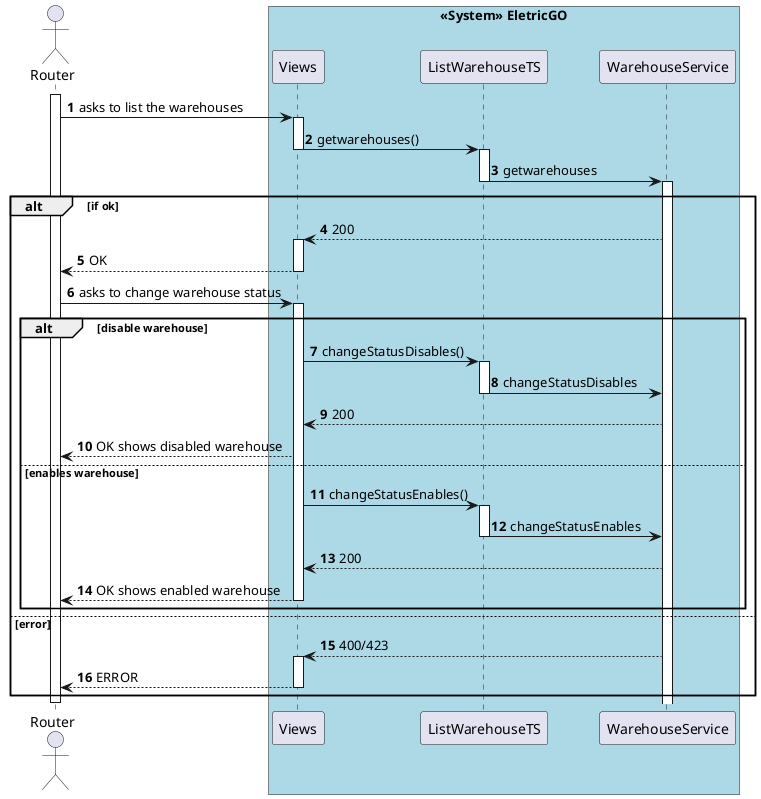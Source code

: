 @startuml Sequence Diagram
autonumber

actor Router as LM

activate LM
box "<<System>> EletricGO" #LightBlue
'participant "<<System>> EletricGO" as E
participant "Views" as Views
participant "ListWarehouseTS" as ctr
participant "WarehouseService" as serv
end box




            LM -> Views: asks to list the warehouses
            activate Views
            Views -> ctr: getwarehouses()
            deactivate Views
            activate ctr

    ctr -> serv: getwarehouses
    deactivate ctr
    activate serv
   
 

    alt if ok
    

    serv --> Views: 200
     
    activate Views
    LM <-- Views: OK
    deactivate Views

     LM -> Views: asks to change warehouse status
            activate Views

                        alt disable warehouse

            Views -> ctr: changeStatusDisables()
            activate ctr

    ctr -> serv: changeStatusDisables
    deactivate ctr
    serv --> Views: 200
     
    LM <-- Views: OK shows disabled warehouse


               else enables warehouse

  Views -> ctr: changeStatusEnables()
            activate ctr

    ctr -> serv: changeStatusEnables
    deactivate ctr
    serv --> Views: 200
     
    LM <-- Views: OK shows enabled warehouse
    deactivate Views

end alt
    else error
    Views <-- serv: 400/423
    deactivate ctr
    activate Views

    LM <-- Views: ERROR
    deactivate Views

                end alt
               


                deactivate LM

                @enduml